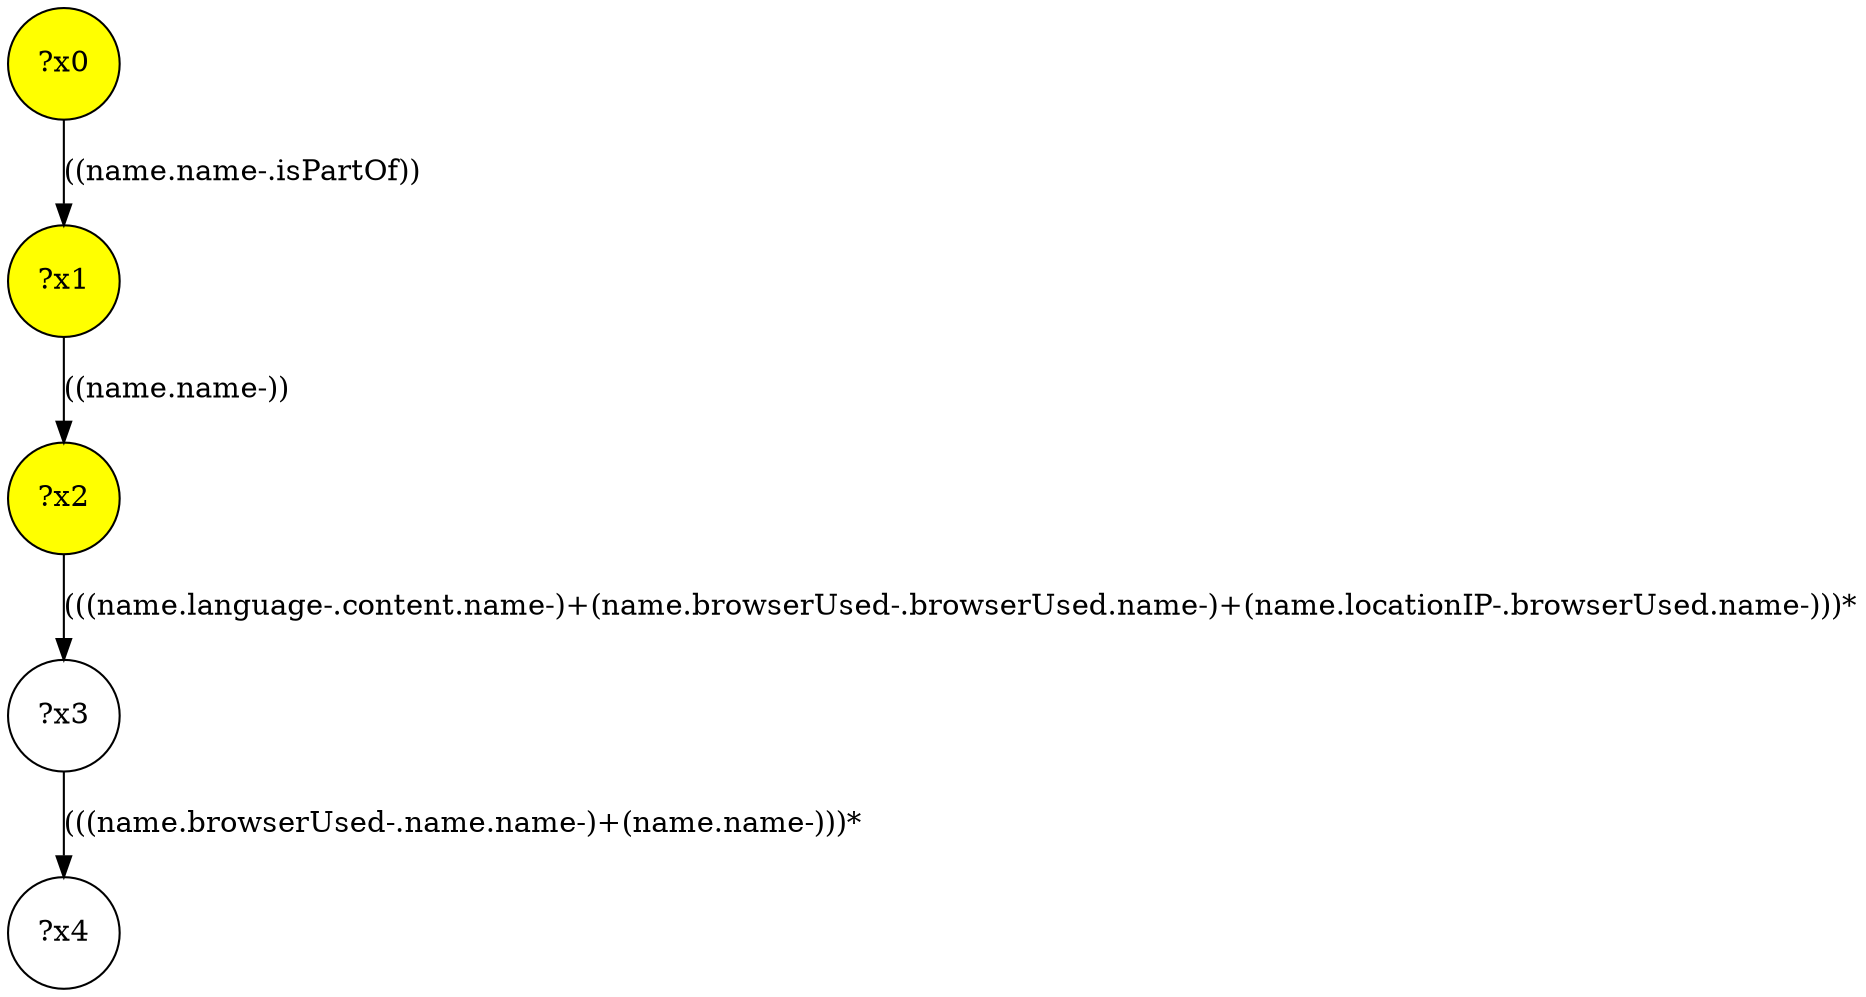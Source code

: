 digraph g {
	x2 [fillcolor="yellow", style="filled," shape=circle, label="?x2"];
	x1 [fillcolor="yellow", style="filled," shape=circle, label="?x1"];
	x0 [fillcolor="yellow", style="filled," shape=circle, label="?x0"];
	x0 -> x1 [label="((name.name-.isPartOf))"];
	x1 -> x2 [label="((name.name-))"];
	x3 [shape=circle, label="?x3"];
	x2 -> x3 [label="(((name.language-.content.name-)+(name.browserUsed-.browserUsed.name-)+(name.locationIP-.browserUsed.name-)))*"];
	x4 [shape=circle, label="?x4"];
	x3 -> x4 [label="(((name.browserUsed-.name.name-)+(name.name-)))*"];
}
